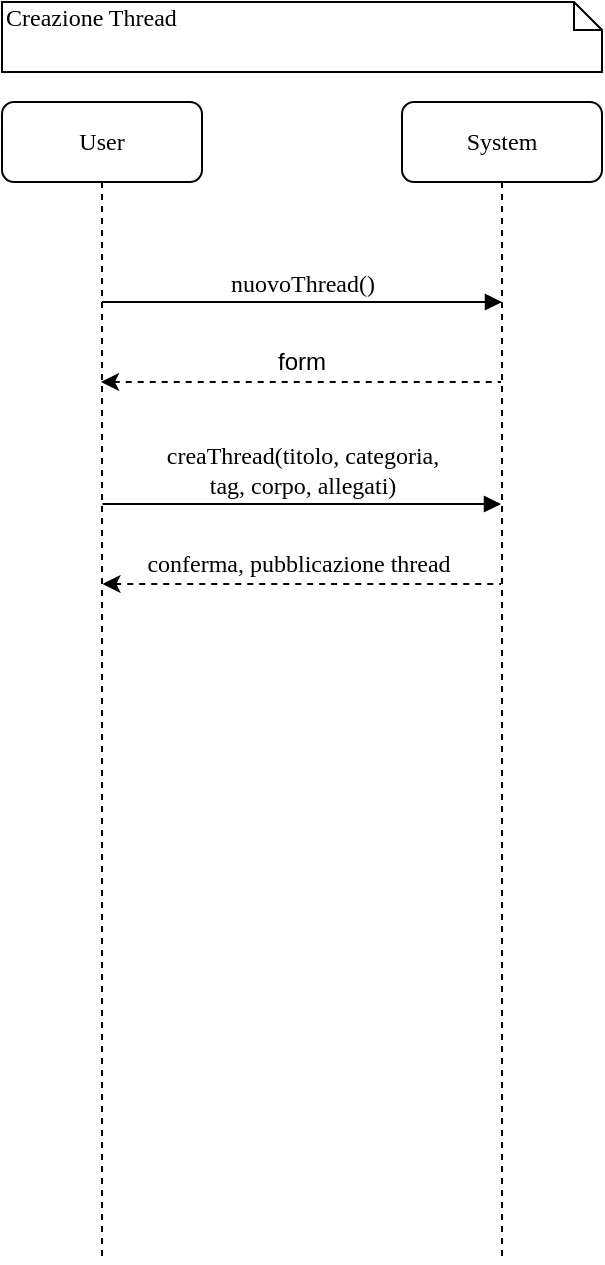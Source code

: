 <mxfile version="14.4.3" type="device"><diagram name="Page-1" id="13e1069c-82ec-6db2-03f1-153e76fe0fe0"><mxGraphModel dx="1422" dy="822" grid="1" gridSize="10" guides="1" tooltips="1" connect="1" arrows="1" fold="1" page="1" pageScale="1" pageWidth="1100" pageHeight="850" background="#ffffff" math="0" shadow="0"><root><mxCell id="0"/><mxCell id="1" parent="0"/><mxCell id="2NZA3hW3UGyZajE67zjN-1" value="System" style="shape=umlLifeline;perimeter=lifelinePerimeter;whiteSpace=wrap;html=1;container=1;collapsible=0;recursiveResize=0;outlineConnect=0;rounded=1;shadow=0;comic=0;labelBackgroundColor=none;strokeWidth=1;fontFamily=Verdana;fontSize=12;align=center;" vertex="1" parent="1"><mxGeometry x="600" y="90" width="100" height="580" as="geometry"/></mxCell><mxCell id="2NZA3hW3UGyZajE67zjN-2" value="User" style="shape=umlLifeline;perimeter=lifelinePerimeter;whiteSpace=wrap;html=1;container=1;collapsible=0;recursiveResize=0;outlineConnect=0;rounded=1;shadow=0;comic=0;labelBackgroundColor=none;strokeWidth=1;fontFamily=Verdana;fontSize=12;align=center;" vertex="1" parent="1"><mxGeometry x="400" y="90" width="100" height="580" as="geometry"/></mxCell><mxCell id="2NZA3hW3UGyZajE67zjN-3" value="nuovoThread()" style="html=1;verticalAlign=bottom;endArrow=block;entryX=0.5;entryY=0.172;labelBackgroundColor=none;fontFamily=Verdana;fontSize=12;edgeStyle=elbowEdgeStyle;elbow=vertical;entryDx=0;entryDy=0;entryPerimeter=0;" edge="1" parent="1" source="2NZA3hW3UGyZajE67zjN-2" target="2NZA3hW3UGyZajE67zjN-1"><mxGeometry relative="1" as="geometry"><mxPoint x="455" y="190" as="sourcePoint"/><mxPoint x="585" y="190" as="targetPoint"/></mxGeometry></mxCell><mxCell id="2NZA3hW3UGyZajE67zjN-4" value="Creazione Thread" style="shape=note;whiteSpace=wrap;html=1;size=14;verticalAlign=top;align=left;spacingTop=-6;rounded=0;shadow=0;comic=0;labelBackgroundColor=none;strokeWidth=1;fontFamily=Verdana;fontSize=12" vertex="1" parent="1"><mxGeometry x="400" y="40" width="300" height="35" as="geometry"/></mxCell><mxCell id="2NZA3hW3UGyZajE67zjN-5" value="" style="endArrow=none;dashed=1;html=1;startArrow=classic;startFill=1;" edge="1" parent="1" target="2NZA3hW3UGyZajE67zjN-1"><mxGeometry width="50" height="50" relative="1" as="geometry"><mxPoint x="449.5" y="230" as="sourcePoint"/><mxPoint x="609.5" y="230" as="targetPoint"/><Array as="points"><mxPoint x="560" y="230"/></Array></mxGeometry></mxCell><mxCell id="2NZA3hW3UGyZajE67zjN-7" value="" style="endArrow=none;dashed=1;html=1;startArrow=classic;startFill=1;" edge="1" parent="1"><mxGeometry width="50" height="50" relative="1" as="geometry"><mxPoint x="450.25" y="331" as="sourcePoint"/><mxPoint x="649.5" y="331" as="targetPoint"/><Array as="points"><mxPoint x="540.25" y="331"/><mxPoint x="560.75" y="331"/></Array></mxGeometry></mxCell><mxCell id="2NZA3hW3UGyZajE67zjN-8" value="conferma, pubblicazione thread" style="edgeLabel;html=1;align=center;verticalAlign=middle;resizable=0;points=[];fontSize=12;fontFamily=Verdana;" vertex="1" connectable="0" parent="2NZA3hW3UGyZajE67zjN-7"><mxGeometry x="-0.1" y="3" relative="1" as="geometry"><mxPoint x="7.75" y="-7" as="offset"/></mxGeometry></mxCell><mxCell id="2NZA3hW3UGyZajE67zjN-9" value="form" style="text;html=1;strokeColor=none;fillColor=none;align=center;verticalAlign=middle;whiteSpace=wrap;rounded=0;" vertex="1" parent="1"><mxGeometry x="530" y="210" width="40" height="20" as="geometry"/></mxCell><mxCell id="2NZA3hW3UGyZajE67zjN-10" value="creaThread(titolo, categoria,&lt;br&gt;tag, corpo, allegati)" style="html=1;verticalAlign=bottom;endArrow=block;labelBackgroundColor=none;fontFamily=Verdana;fontSize=12;edgeStyle=elbowEdgeStyle;elbow=vertical;" edge="1" parent="1"><mxGeometry x="0.001" relative="1" as="geometry"><mxPoint x="450.25" y="291" as="sourcePoint"/><mxPoint x="649.5" y="291" as="targetPoint"/><Array as="points"><mxPoint x="520" y="291"/><mxPoint x="580.25" y="291"/><mxPoint x="580.25" y="281"/><mxPoint x="580.25" y="271"/></Array><mxPoint as="offset"/></mxGeometry></mxCell></root></mxGraphModel></diagram></mxfile>
